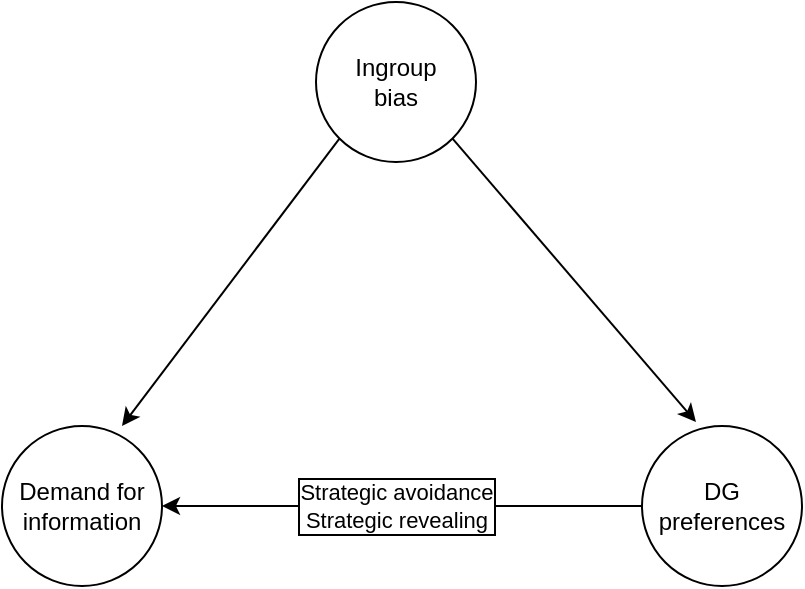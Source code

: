 <mxfile version="14.5.7" type="github">
  <diagram id="kMUbod6Ilfgs16yYjo39" name="Page-1">
    <mxGraphModel dx="946" dy="471" grid="1" gridSize="10" guides="1" tooltips="1" connect="1" arrows="1" fold="1" page="1" pageScale="1" pageWidth="827" pageHeight="1169" math="0" shadow="0">
      <root>
        <mxCell id="0" />
        <mxCell id="1" parent="0" />
        <mxCell id="owwOx2x2EY7Iv5yrAdYJ-1" value="Ingroup &lt;br&gt;bias" style="ellipse;whiteSpace=wrap;html=1;aspect=fixed;" vertex="1" parent="1">
          <mxGeometry x="360" y="60" width="80" height="80" as="geometry" />
        </mxCell>
        <mxCell id="owwOx2x2EY7Iv5yrAdYJ-2" value="Demand for information" style="ellipse;whiteSpace=wrap;html=1;aspect=fixed;" vertex="1" parent="1">
          <mxGeometry x="203" y="272" width="80" height="80" as="geometry" />
        </mxCell>
        <mxCell id="owwOx2x2EY7Iv5yrAdYJ-7" style="edgeStyle=orthogonalEdgeStyle;rounded=0;orthogonalLoop=1;jettySize=auto;html=1;exitX=0;exitY=0.5;exitDx=0;exitDy=0;entryX=1;entryY=0.5;entryDx=0;entryDy=0;" edge="1" parent="1" source="owwOx2x2EY7Iv5yrAdYJ-3" target="owwOx2x2EY7Iv5yrAdYJ-2">
          <mxGeometry relative="1" as="geometry" />
        </mxCell>
        <mxCell id="owwOx2x2EY7Iv5yrAdYJ-8" value="Strategic avoidance&lt;br&gt;Strategic revealing" style="edgeLabel;html=1;align=center;verticalAlign=middle;resizable=0;points=[];labelBackgroundColor=#FFFFFF;labelBorderColor=#000000;" vertex="1" connectable="0" parent="owwOx2x2EY7Iv5yrAdYJ-7">
          <mxGeometry x="0.05" y="2" relative="1" as="geometry">
            <mxPoint x="3" y="-2" as="offset" />
          </mxGeometry>
        </mxCell>
        <mxCell id="owwOx2x2EY7Iv5yrAdYJ-3" value="DG preferences" style="ellipse;whiteSpace=wrap;html=1;aspect=fixed;" vertex="1" parent="1">
          <mxGeometry x="523" y="272" width="80" height="80" as="geometry" />
        </mxCell>
        <mxCell id="owwOx2x2EY7Iv5yrAdYJ-5" value="" style="endArrow=classic;html=1;exitX=0;exitY=1;exitDx=0;exitDy=0;entryX=0.75;entryY=0;entryDx=0;entryDy=0;entryPerimeter=0;" edge="1" parent="1" source="owwOx2x2EY7Iv5yrAdYJ-1" target="owwOx2x2EY7Iv5yrAdYJ-2">
          <mxGeometry width="50" height="50" relative="1" as="geometry">
            <mxPoint x="390" y="270" as="sourcePoint" />
            <mxPoint x="440" y="220" as="targetPoint" />
          </mxGeometry>
        </mxCell>
        <mxCell id="owwOx2x2EY7Iv5yrAdYJ-6" value="" style="endArrow=classic;html=1;exitX=1;exitY=1;exitDx=0;exitDy=0;" edge="1" parent="1" source="owwOx2x2EY7Iv5yrAdYJ-1">
          <mxGeometry width="50" height="50" relative="1" as="geometry">
            <mxPoint x="381.716" y="138.284" as="sourcePoint" />
            <mxPoint x="550" y="270" as="targetPoint" />
          </mxGeometry>
        </mxCell>
      </root>
    </mxGraphModel>
  </diagram>
</mxfile>
